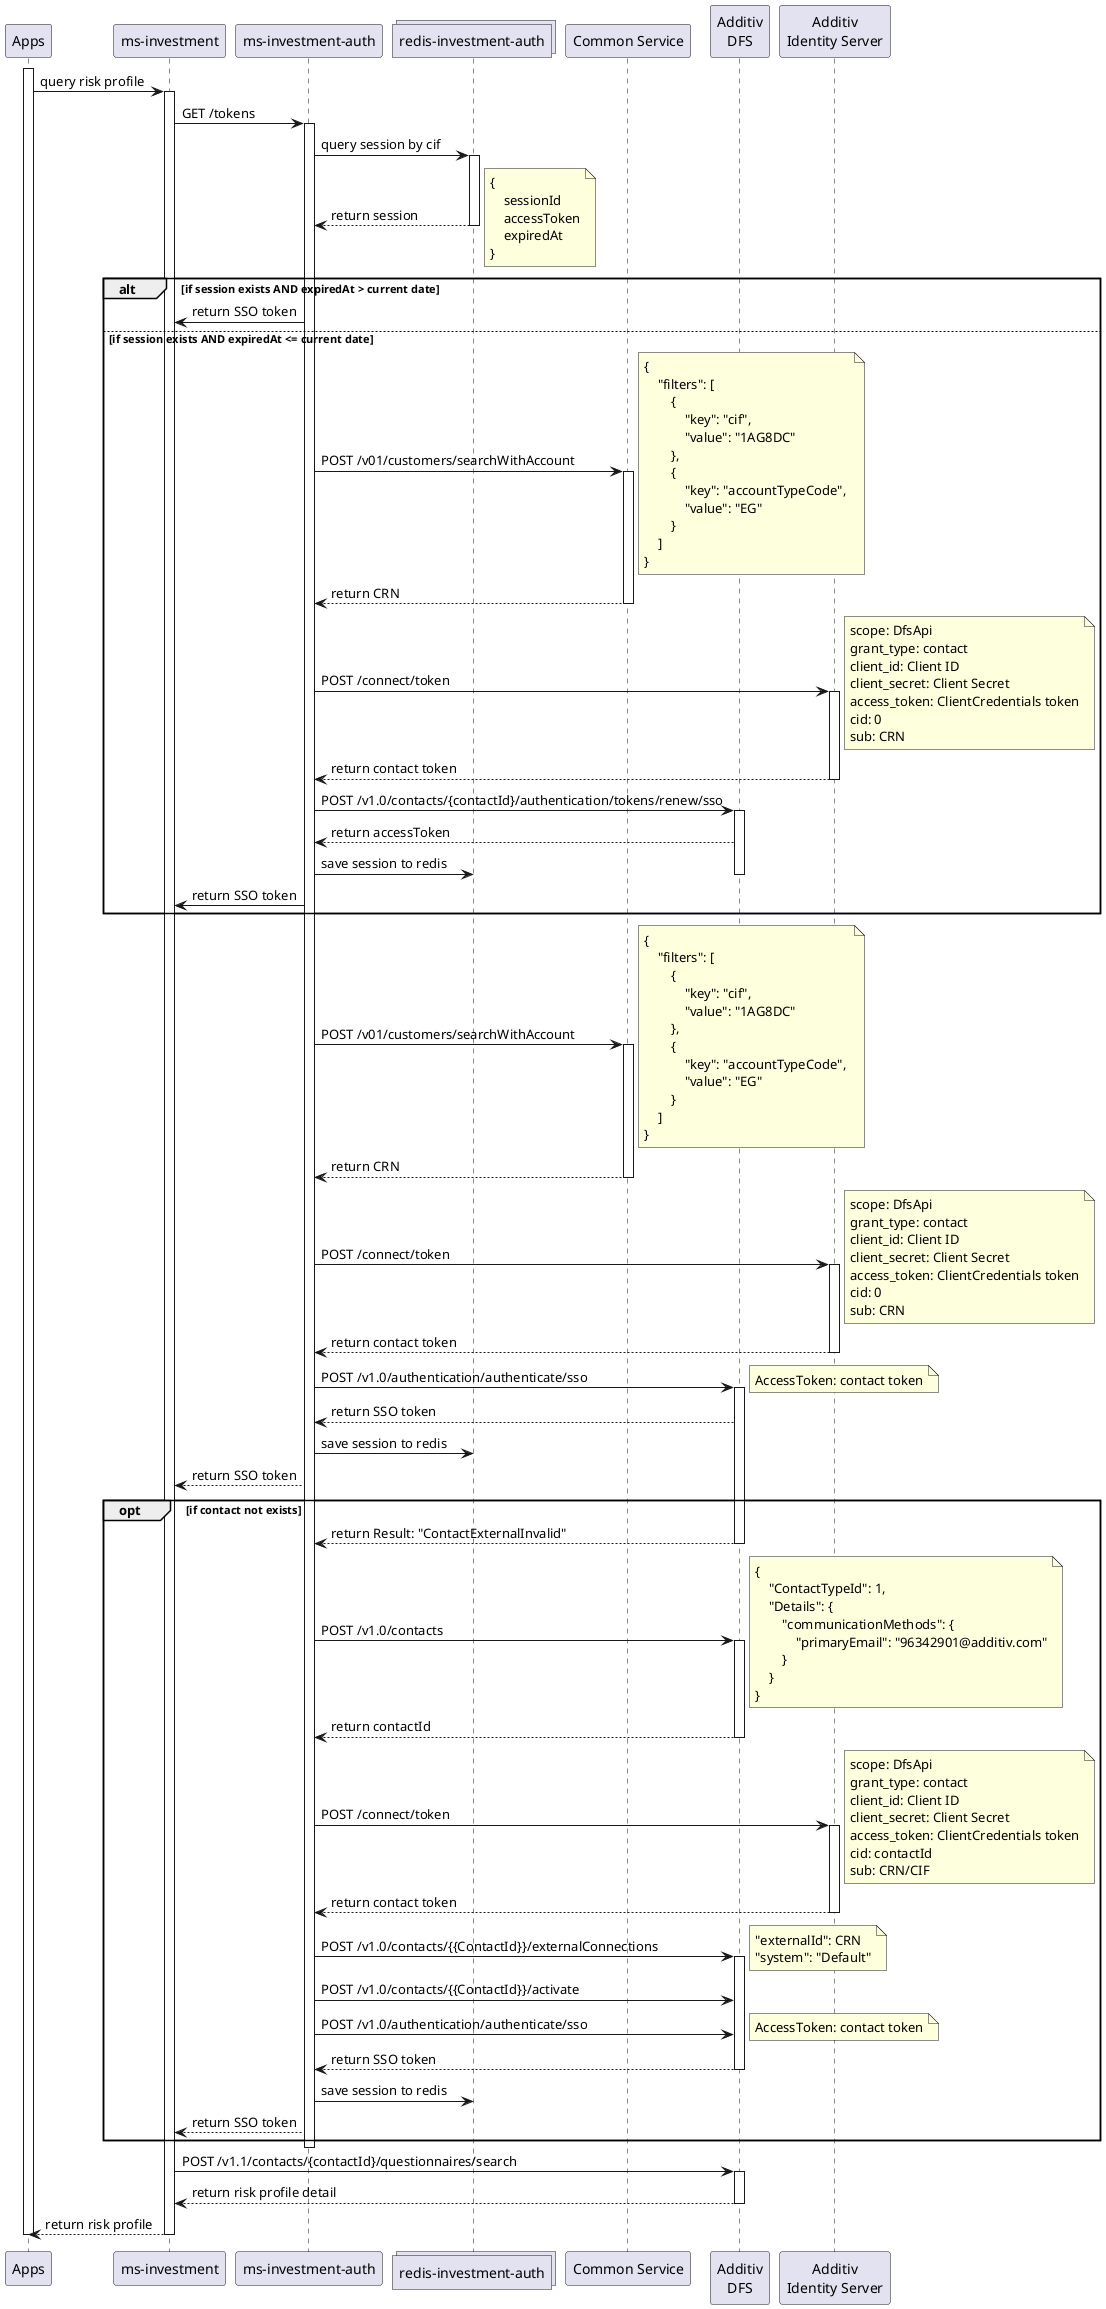 @startuml auth
participant "Apps" as app
participant "ms-investment" as mi
participant "ms-investment-auth" as auth
collections "redis-investment-auth" as dbauth
participant "Common Service" as cs
participant "Additiv\nDFS" as dfs
participant "Additiv\nIdentity Server" as ids

activate app
app -> mi: query risk profile
activate mi
mi -> auth: GET /tokens
activate auth

auth -> dbauth: query session by cif
activate dbauth
dbauth --> auth: return session
note right
{
    sessionId
    accessToken
    expiredAt
}
end note
deactivate dbauth

alt if session exists AND expiredAt > current date
auth -> mi: return SSO token
else if session exists AND expiredAt <= current date
auth -> cs: POST /v01/customers/searchWithAccount
note right
{
    "filters": [
        {
            "key": "cif", 
            "value": "1AG8DC"
        },
        {
            "key": "accountTypeCode", 
            "value": "EG"
        }
    ]
}
end note
activate cs
cs --> auth: return CRN
deactivate cs
auth -> ids: POST /connect/token
note right
scope: DfsApi
grant_type: contact
client_id: Client ID
client_secret: Client Secret
access_token: ClientCredentials token
cid: 0 
sub: CRN
end note
activate ids
ids --> auth: return contact token
deactivate ids
auth -> dfs: POST /v1.0/contacts/{contactId}/authentication/tokens/renew/sso
activate dfs
dfs --> auth: return accessToken
auth -> dbauth: save session to redis
deactivate dfs
auth -> mi: return SSO token
end

auth -> cs: POST /v01/customers/searchWithAccount
note right
{
    "filters": [
        {
            "key": "cif", 
            "value": "1AG8DC"
        },
        {
            "key": "accountTypeCode", 
            "value": "EG"
        }
    ]
}
end note
activate cs
cs --> auth: return CRN
deactivate cs
auth -> ids: POST /connect/token
note right
scope: DfsApi
grant_type: contact
client_id: Client ID
client_secret: Client Secret
access_token: ClientCredentials token
cid: 0 
sub: CRN
end note
activate ids
ids --> auth: return contact token
deactivate ids

auth -> dfs: POST /v1.0/authentication/authenticate/sso
note right
AccessToken: contact token
end note
activate dfs
dfs --> auth: return SSO token
auth -> dbauth: save session to redis
auth --> mi: return SSO token

opt if contact not exists
dfs --> auth: return Result: "ContactExternalInvalid"
deactivate dfs
auth -> dfs: POST /v1.0/contacts
note right
{
    "ContactTypeId": 1,
    "Details": {
        "communicationMethods": {
            "primaryEmail": "96342901@additiv.com"
        }
    }
}
end note
activate dfs
dfs --> auth: return contactId
deactivate dfs
auth -> ids: POST /connect/token
note right
scope: DfsApi
grant_type: contact
client_id: Client ID
client_secret: Client Secret
access_token: ClientCredentials token
cid: contactId
sub: CRN/CIF
end note
activate ids
ids --> auth: return contact token
deactivate ids
auth -> dfs: POST /v1.0/contacts/{{ContactId}}/externalConnections
activate dfs
note right
"externalId": CRN
"system": "Default"
end note
auth -> dfs: POST /v1.0/contacts/{{ContactId}}/activate
auth -> dfs: POST /v1.0/authentication/authenticate/sso
note right
AccessToken: contact token
end note
dfs --> auth: return SSO token
deactivate dfs
auth -> dbauth: save session to redis
auth --> mi: return SSO token
end

deactivate auth

mi -> dfs: POST /v1.1/contacts/{contactId}/questionnaires/search
activate dfs
dfs --> mi: return risk profile detail
deactivate dfs
mi --> app: return risk profile
deactivate mi
deactivate app